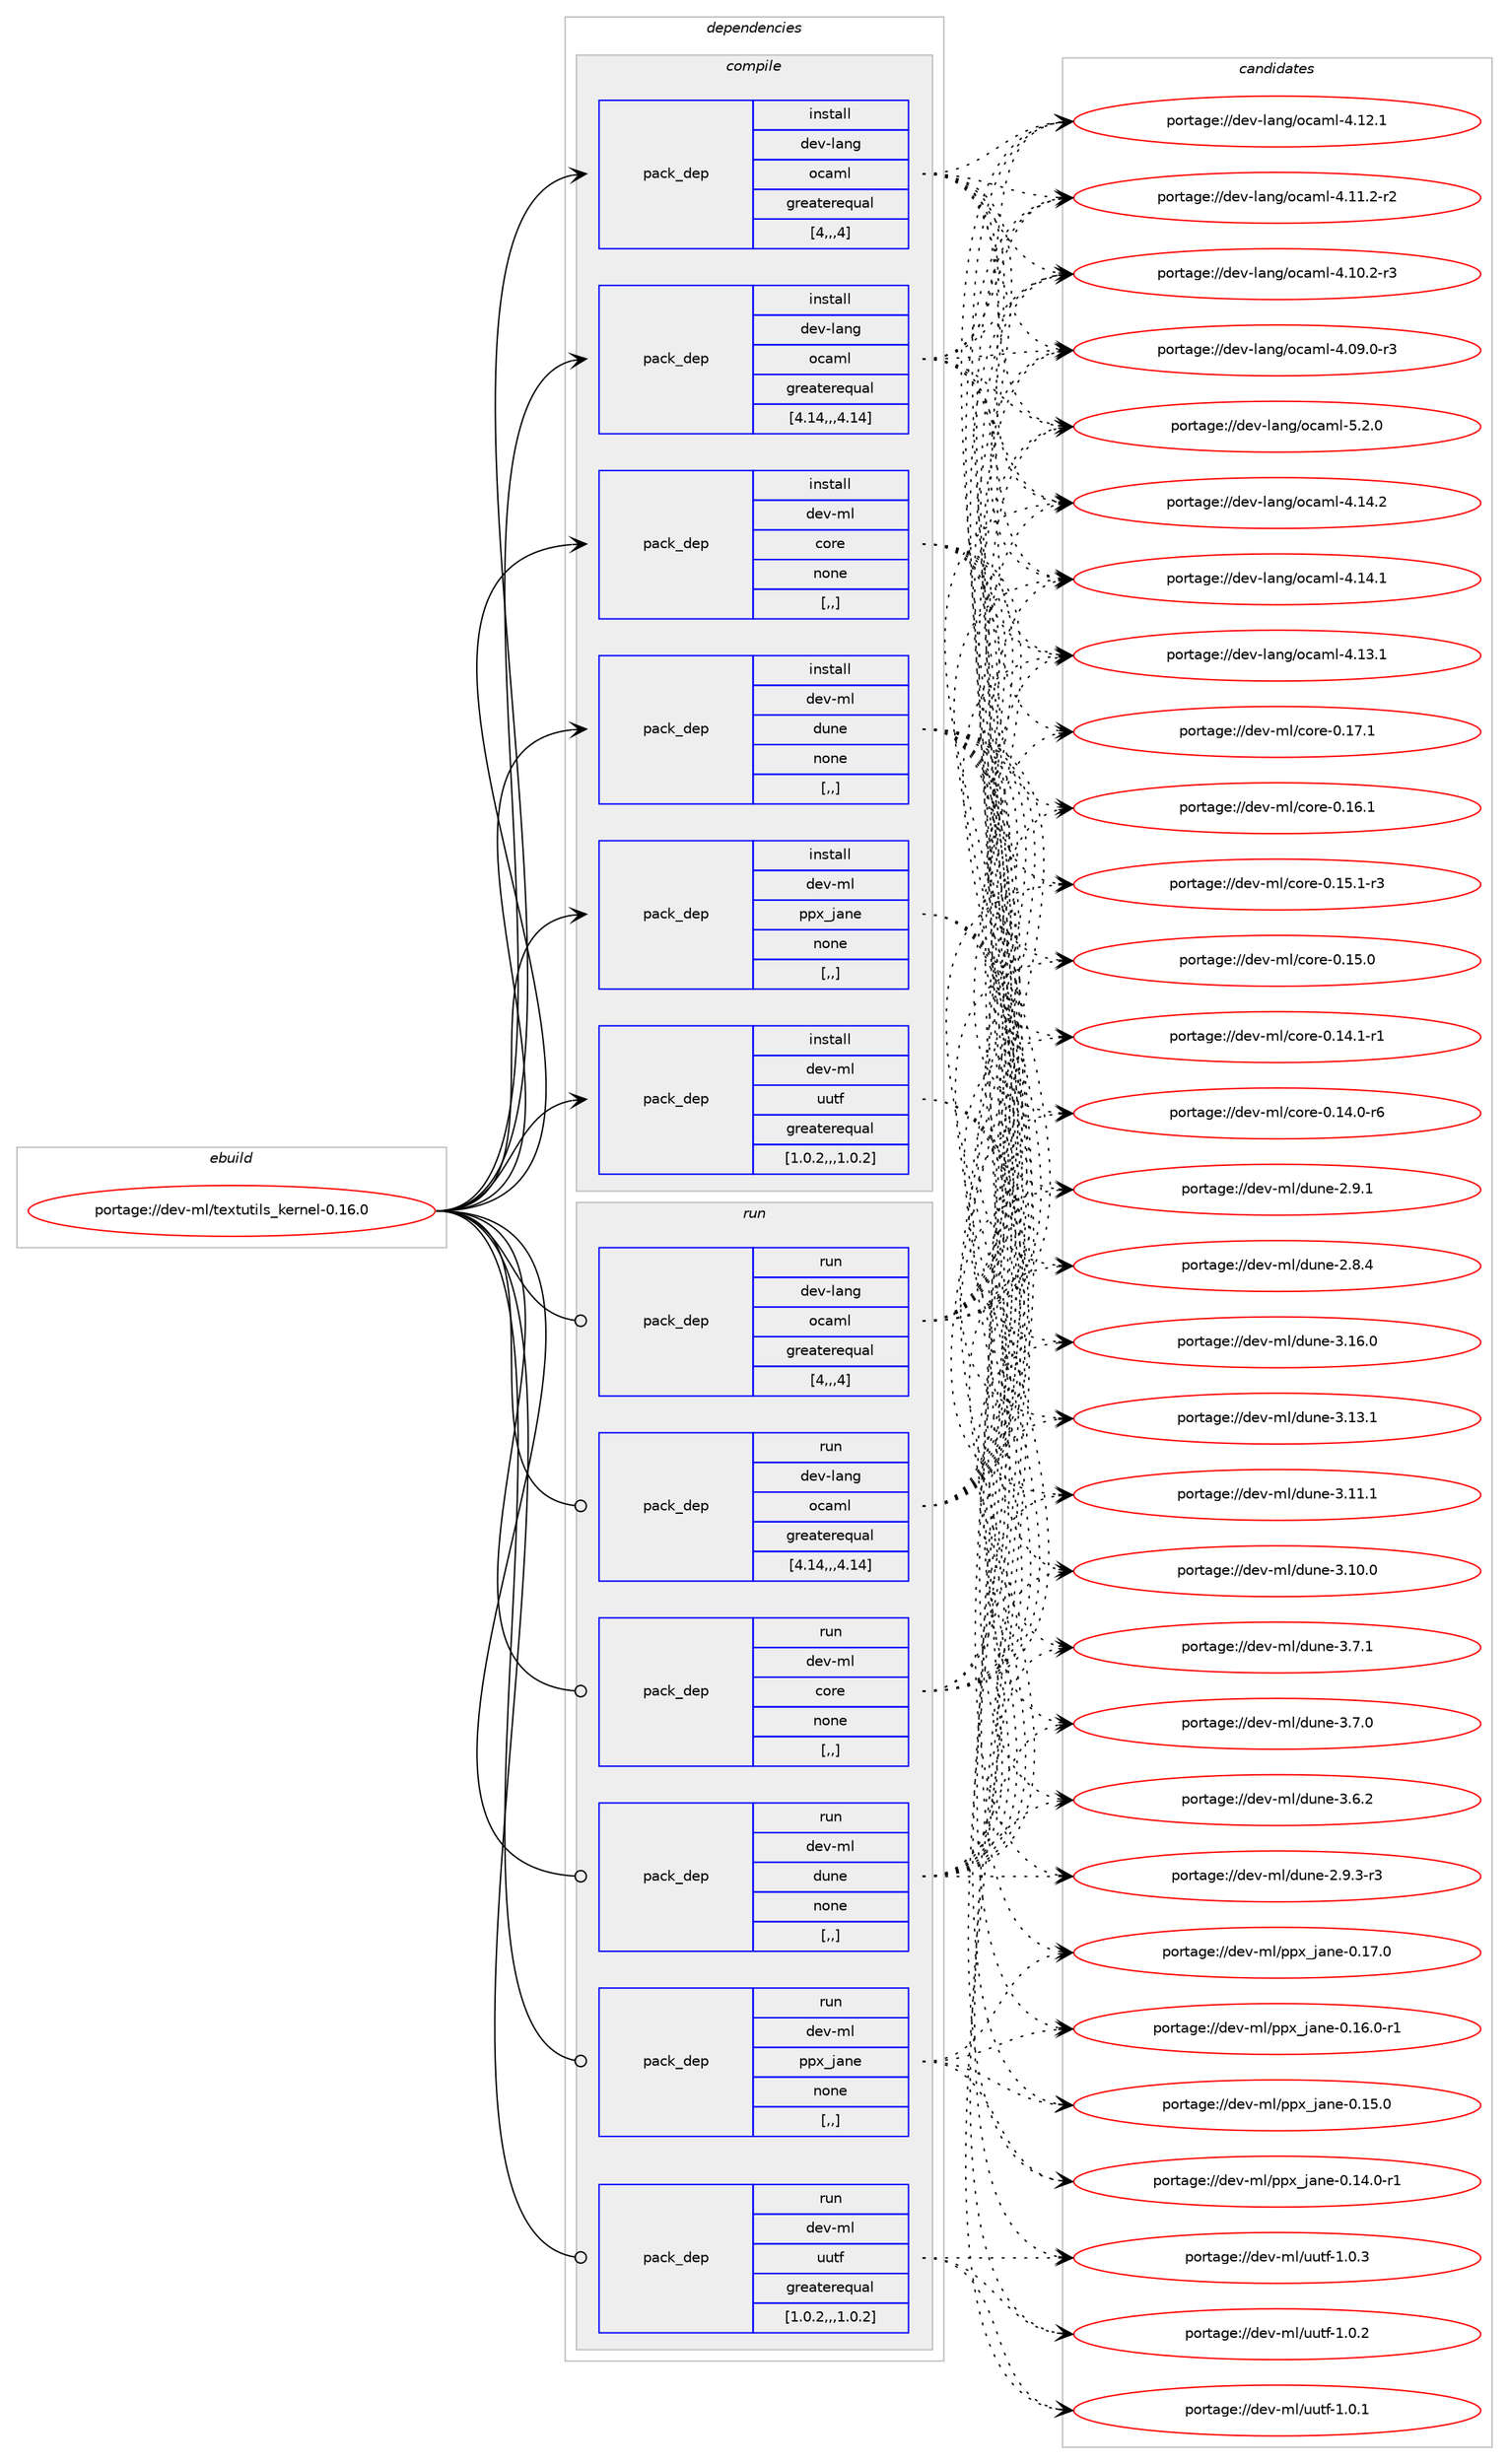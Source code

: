 digraph prolog {

# *************
# Graph options
# *************

newrank=true;
concentrate=true;
compound=true;
graph [rankdir=LR,fontname=Helvetica,fontsize=10,ranksep=1.5];#, ranksep=2.5, nodesep=0.2];
edge  [arrowhead=vee];
node  [fontname=Helvetica,fontsize=10];

# **********
# The ebuild
# **********

subgraph cluster_leftcol {
color=gray;
label=<<i>ebuild</i>>;
id [label="portage://dev-ml/textutils_kernel-0.16.0", color=red, width=4, href="../dev-ml/textutils_kernel-0.16.0.svg"];
}

# ****************
# The dependencies
# ****************

subgraph cluster_midcol {
color=gray;
label=<<i>dependencies</i>>;
subgraph cluster_compile {
fillcolor="#eeeeee";
style=filled;
label=<<i>compile</i>>;
subgraph pack94265 {
dependency125244 [label=<<TABLE BORDER="0" CELLBORDER="1" CELLSPACING="0" CELLPADDING="4" WIDTH="220"><TR><TD ROWSPAN="6" CELLPADDING="30">pack_dep</TD></TR><TR><TD WIDTH="110">install</TD></TR><TR><TD>dev-lang</TD></TR><TR><TD>ocaml</TD></TR><TR><TD>greaterequal</TD></TR><TR><TD>[4,,,4]</TD></TR></TABLE>>, shape=none, color=blue];
}
id:e -> dependency125244:w [weight=20,style="solid",arrowhead="vee"];
subgraph pack94266 {
dependency125245 [label=<<TABLE BORDER="0" CELLBORDER="1" CELLSPACING="0" CELLPADDING="4" WIDTH="220"><TR><TD ROWSPAN="6" CELLPADDING="30">pack_dep</TD></TR><TR><TD WIDTH="110">install</TD></TR><TR><TD>dev-lang</TD></TR><TR><TD>ocaml</TD></TR><TR><TD>greaterequal</TD></TR><TR><TD>[4.14,,,4.14]</TD></TR></TABLE>>, shape=none, color=blue];
}
id:e -> dependency125245:w [weight=20,style="solid",arrowhead="vee"];
subgraph pack94267 {
dependency125246 [label=<<TABLE BORDER="0" CELLBORDER="1" CELLSPACING="0" CELLPADDING="4" WIDTH="220"><TR><TD ROWSPAN="6" CELLPADDING="30">pack_dep</TD></TR><TR><TD WIDTH="110">install</TD></TR><TR><TD>dev-ml</TD></TR><TR><TD>core</TD></TR><TR><TD>none</TD></TR><TR><TD>[,,]</TD></TR></TABLE>>, shape=none, color=blue];
}
id:e -> dependency125246:w [weight=20,style="solid",arrowhead="vee"];
subgraph pack94268 {
dependency125247 [label=<<TABLE BORDER="0" CELLBORDER="1" CELLSPACING="0" CELLPADDING="4" WIDTH="220"><TR><TD ROWSPAN="6" CELLPADDING="30">pack_dep</TD></TR><TR><TD WIDTH="110">install</TD></TR><TR><TD>dev-ml</TD></TR><TR><TD>dune</TD></TR><TR><TD>none</TD></TR><TR><TD>[,,]</TD></TR></TABLE>>, shape=none, color=blue];
}
id:e -> dependency125247:w [weight=20,style="solid",arrowhead="vee"];
subgraph pack94269 {
dependency125248 [label=<<TABLE BORDER="0" CELLBORDER="1" CELLSPACING="0" CELLPADDING="4" WIDTH="220"><TR><TD ROWSPAN="6" CELLPADDING="30">pack_dep</TD></TR><TR><TD WIDTH="110">install</TD></TR><TR><TD>dev-ml</TD></TR><TR><TD>ppx_jane</TD></TR><TR><TD>none</TD></TR><TR><TD>[,,]</TD></TR></TABLE>>, shape=none, color=blue];
}
id:e -> dependency125248:w [weight=20,style="solid",arrowhead="vee"];
subgraph pack94270 {
dependency125249 [label=<<TABLE BORDER="0" CELLBORDER="1" CELLSPACING="0" CELLPADDING="4" WIDTH="220"><TR><TD ROWSPAN="6" CELLPADDING="30">pack_dep</TD></TR><TR><TD WIDTH="110">install</TD></TR><TR><TD>dev-ml</TD></TR><TR><TD>uutf</TD></TR><TR><TD>greaterequal</TD></TR><TR><TD>[1.0.2,,,1.0.2]</TD></TR></TABLE>>, shape=none, color=blue];
}
id:e -> dependency125249:w [weight=20,style="solid",arrowhead="vee"];
}
subgraph cluster_compileandrun {
fillcolor="#eeeeee";
style=filled;
label=<<i>compile and run</i>>;
}
subgraph cluster_run {
fillcolor="#eeeeee";
style=filled;
label=<<i>run</i>>;
subgraph pack94271 {
dependency125250 [label=<<TABLE BORDER="0" CELLBORDER="1" CELLSPACING="0" CELLPADDING="4" WIDTH="220"><TR><TD ROWSPAN="6" CELLPADDING="30">pack_dep</TD></TR><TR><TD WIDTH="110">run</TD></TR><TR><TD>dev-lang</TD></TR><TR><TD>ocaml</TD></TR><TR><TD>greaterequal</TD></TR><TR><TD>[4,,,4]</TD></TR></TABLE>>, shape=none, color=blue];
}
id:e -> dependency125250:w [weight=20,style="solid",arrowhead="odot"];
subgraph pack94272 {
dependency125251 [label=<<TABLE BORDER="0" CELLBORDER="1" CELLSPACING="0" CELLPADDING="4" WIDTH="220"><TR><TD ROWSPAN="6" CELLPADDING="30">pack_dep</TD></TR><TR><TD WIDTH="110">run</TD></TR><TR><TD>dev-lang</TD></TR><TR><TD>ocaml</TD></TR><TR><TD>greaterequal</TD></TR><TR><TD>[4.14,,,4.14]</TD></TR></TABLE>>, shape=none, color=blue];
}
id:e -> dependency125251:w [weight=20,style="solid",arrowhead="odot"];
subgraph pack94273 {
dependency125252 [label=<<TABLE BORDER="0" CELLBORDER="1" CELLSPACING="0" CELLPADDING="4" WIDTH="220"><TR><TD ROWSPAN="6" CELLPADDING="30">pack_dep</TD></TR><TR><TD WIDTH="110">run</TD></TR><TR><TD>dev-ml</TD></TR><TR><TD>core</TD></TR><TR><TD>none</TD></TR><TR><TD>[,,]</TD></TR></TABLE>>, shape=none, color=blue];
}
id:e -> dependency125252:w [weight=20,style="solid",arrowhead="odot"];
subgraph pack94274 {
dependency125253 [label=<<TABLE BORDER="0" CELLBORDER="1" CELLSPACING="0" CELLPADDING="4" WIDTH="220"><TR><TD ROWSPAN="6" CELLPADDING="30">pack_dep</TD></TR><TR><TD WIDTH="110">run</TD></TR><TR><TD>dev-ml</TD></TR><TR><TD>dune</TD></TR><TR><TD>none</TD></TR><TR><TD>[,,]</TD></TR></TABLE>>, shape=none, color=blue];
}
id:e -> dependency125253:w [weight=20,style="solid",arrowhead="odot"];
subgraph pack94275 {
dependency125254 [label=<<TABLE BORDER="0" CELLBORDER="1" CELLSPACING="0" CELLPADDING="4" WIDTH="220"><TR><TD ROWSPAN="6" CELLPADDING="30">pack_dep</TD></TR><TR><TD WIDTH="110">run</TD></TR><TR><TD>dev-ml</TD></TR><TR><TD>ppx_jane</TD></TR><TR><TD>none</TD></TR><TR><TD>[,,]</TD></TR></TABLE>>, shape=none, color=blue];
}
id:e -> dependency125254:w [weight=20,style="solid",arrowhead="odot"];
subgraph pack94276 {
dependency125255 [label=<<TABLE BORDER="0" CELLBORDER="1" CELLSPACING="0" CELLPADDING="4" WIDTH="220"><TR><TD ROWSPAN="6" CELLPADDING="30">pack_dep</TD></TR><TR><TD WIDTH="110">run</TD></TR><TR><TD>dev-ml</TD></TR><TR><TD>uutf</TD></TR><TR><TD>greaterequal</TD></TR><TR><TD>[1.0.2,,,1.0.2]</TD></TR></TABLE>>, shape=none, color=blue];
}
id:e -> dependency125255:w [weight=20,style="solid",arrowhead="odot"];
}
}

# **************
# The candidates
# **************

subgraph cluster_choices {
rank=same;
color=gray;
label=<<i>candidates</i>>;

subgraph choice94265 {
color=black;
nodesep=1;
choice1001011184510897110103471119997109108455346504648 [label="portage://dev-lang/ocaml-5.2.0", color=red, width=4,href="../dev-lang/ocaml-5.2.0.svg"];
choice100101118451089711010347111999710910845524649524650 [label="portage://dev-lang/ocaml-4.14.2", color=red, width=4,href="../dev-lang/ocaml-4.14.2.svg"];
choice100101118451089711010347111999710910845524649524649 [label="portage://dev-lang/ocaml-4.14.1", color=red, width=4,href="../dev-lang/ocaml-4.14.1.svg"];
choice100101118451089711010347111999710910845524649514649 [label="portage://dev-lang/ocaml-4.13.1", color=red, width=4,href="../dev-lang/ocaml-4.13.1.svg"];
choice100101118451089711010347111999710910845524649504649 [label="portage://dev-lang/ocaml-4.12.1", color=red, width=4,href="../dev-lang/ocaml-4.12.1.svg"];
choice1001011184510897110103471119997109108455246494946504511450 [label="portage://dev-lang/ocaml-4.11.2-r2", color=red, width=4,href="../dev-lang/ocaml-4.11.2-r2.svg"];
choice1001011184510897110103471119997109108455246494846504511451 [label="portage://dev-lang/ocaml-4.10.2-r3", color=red, width=4,href="../dev-lang/ocaml-4.10.2-r3.svg"];
choice1001011184510897110103471119997109108455246485746484511451 [label="portage://dev-lang/ocaml-4.09.0-r3", color=red, width=4,href="../dev-lang/ocaml-4.09.0-r3.svg"];
dependency125244:e -> choice1001011184510897110103471119997109108455346504648:w [style=dotted,weight="100"];
dependency125244:e -> choice100101118451089711010347111999710910845524649524650:w [style=dotted,weight="100"];
dependency125244:e -> choice100101118451089711010347111999710910845524649524649:w [style=dotted,weight="100"];
dependency125244:e -> choice100101118451089711010347111999710910845524649514649:w [style=dotted,weight="100"];
dependency125244:e -> choice100101118451089711010347111999710910845524649504649:w [style=dotted,weight="100"];
dependency125244:e -> choice1001011184510897110103471119997109108455246494946504511450:w [style=dotted,weight="100"];
dependency125244:e -> choice1001011184510897110103471119997109108455246494846504511451:w [style=dotted,weight="100"];
dependency125244:e -> choice1001011184510897110103471119997109108455246485746484511451:w [style=dotted,weight="100"];
}
subgraph choice94266 {
color=black;
nodesep=1;
choice1001011184510897110103471119997109108455346504648 [label="portage://dev-lang/ocaml-5.2.0", color=red, width=4,href="../dev-lang/ocaml-5.2.0.svg"];
choice100101118451089711010347111999710910845524649524650 [label="portage://dev-lang/ocaml-4.14.2", color=red, width=4,href="../dev-lang/ocaml-4.14.2.svg"];
choice100101118451089711010347111999710910845524649524649 [label="portage://dev-lang/ocaml-4.14.1", color=red, width=4,href="../dev-lang/ocaml-4.14.1.svg"];
choice100101118451089711010347111999710910845524649514649 [label="portage://dev-lang/ocaml-4.13.1", color=red, width=4,href="../dev-lang/ocaml-4.13.1.svg"];
choice100101118451089711010347111999710910845524649504649 [label="portage://dev-lang/ocaml-4.12.1", color=red, width=4,href="../dev-lang/ocaml-4.12.1.svg"];
choice1001011184510897110103471119997109108455246494946504511450 [label="portage://dev-lang/ocaml-4.11.2-r2", color=red, width=4,href="../dev-lang/ocaml-4.11.2-r2.svg"];
choice1001011184510897110103471119997109108455246494846504511451 [label="portage://dev-lang/ocaml-4.10.2-r3", color=red, width=4,href="../dev-lang/ocaml-4.10.2-r3.svg"];
choice1001011184510897110103471119997109108455246485746484511451 [label="portage://dev-lang/ocaml-4.09.0-r3", color=red, width=4,href="../dev-lang/ocaml-4.09.0-r3.svg"];
dependency125245:e -> choice1001011184510897110103471119997109108455346504648:w [style=dotted,weight="100"];
dependency125245:e -> choice100101118451089711010347111999710910845524649524650:w [style=dotted,weight="100"];
dependency125245:e -> choice100101118451089711010347111999710910845524649524649:w [style=dotted,weight="100"];
dependency125245:e -> choice100101118451089711010347111999710910845524649514649:w [style=dotted,weight="100"];
dependency125245:e -> choice100101118451089711010347111999710910845524649504649:w [style=dotted,weight="100"];
dependency125245:e -> choice1001011184510897110103471119997109108455246494946504511450:w [style=dotted,weight="100"];
dependency125245:e -> choice1001011184510897110103471119997109108455246494846504511451:w [style=dotted,weight="100"];
dependency125245:e -> choice1001011184510897110103471119997109108455246485746484511451:w [style=dotted,weight="100"];
}
subgraph choice94267 {
color=black;
nodesep=1;
choice10010111845109108479911111410145484649554649 [label="portage://dev-ml/core-0.17.1", color=red, width=4,href="../dev-ml/core-0.17.1.svg"];
choice10010111845109108479911111410145484649544649 [label="portage://dev-ml/core-0.16.1", color=red, width=4,href="../dev-ml/core-0.16.1.svg"];
choice100101118451091084799111114101454846495346494511451 [label="portage://dev-ml/core-0.15.1-r3", color=red, width=4,href="../dev-ml/core-0.15.1-r3.svg"];
choice10010111845109108479911111410145484649534648 [label="portage://dev-ml/core-0.15.0", color=red, width=4,href="../dev-ml/core-0.15.0.svg"];
choice100101118451091084799111114101454846495246494511449 [label="portage://dev-ml/core-0.14.1-r1", color=red, width=4,href="../dev-ml/core-0.14.1-r1.svg"];
choice100101118451091084799111114101454846495246484511454 [label="portage://dev-ml/core-0.14.0-r6", color=red, width=4,href="../dev-ml/core-0.14.0-r6.svg"];
dependency125246:e -> choice10010111845109108479911111410145484649554649:w [style=dotted,weight="100"];
dependency125246:e -> choice10010111845109108479911111410145484649544649:w [style=dotted,weight="100"];
dependency125246:e -> choice100101118451091084799111114101454846495346494511451:w [style=dotted,weight="100"];
dependency125246:e -> choice10010111845109108479911111410145484649534648:w [style=dotted,weight="100"];
dependency125246:e -> choice100101118451091084799111114101454846495246494511449:w [style=dotted,weight="100"];
dependency125246:e -> choice100101118451091084799111114101454846495246484511454:w [style=dotted,weight="100"];
}
subgraph choice94268 {
color=black;
nodesep=1;
choice100101118451091084710011711010145514649544648 [label="portage://dev-ml/dune-3.16.0", color=red, width=4,href="../dev-ml/dune-3.16.0.svg"];
choice100101118451091084710011711010145514649514649 [label="portage://dev-ml/dune-3.13.1", color=red, width=4,href="../dev-ml/dune-3.13.1.svg"];
choice100101118451091084710011711010145514649494649 [label="portage://dev-ml/dune-3.11.1", color=red, width=4,href="../dev-ml/dune-3.11.1.svg"];
choice100101118451091084710011711010145514649484648 [label="portage://dev-ml/dune-3.10.0", color=red, width=4,href="../dev-ml/dune-3.10.0.svg"];
choice1001011184510910847100117110101455146554649 [label="portage://dev-ml/dune-3.7.1", color=red, width=4,href="../dev-ml/dune-3.7.1.svg"];
choice1001011184510910847100117110101455146554648 [label="portage://dev-ml/dune-3.7.0", color=red, width=4,href="../dev-ml/dune-3.7.0.svg"];
choice1001011184510910847100117110101455146544650 [label="portage://dev-ml/dune-3.6.2", color=red, width=4,href="../dev-ml/dune-3.6.2.svg"];
choice10010111845109108471001171101014550465746514511451 [label="portage://dev-ml/dune-2.9.3-r3", color=red, width=4,href="../dev-ml/dune-2.9.3-r3.svg"];
choice1001011184510910847100117110101455046574649 [label="portage://dev-ml/dune-2.9.1", color=red, width=4,href="../dev-ml/dune-2.9.1.svg"];
choice1001011184510910847100117110101455046564652 [label="portage://dev-ml/dune-2.8.4", color=red, width=4,href="../dev-ml/dune-2.8.4.svg"];
dependency125247:e -> choice100101118451091084710011711010145514649544648:w [style=dotted,weight="100"];
dependency125247:e -> choice100101118451091084710011711010145514649514649:w [style=dotted,weight="100"];
dependency125247:e -> choice100101118451091084710011711010145514649494649:w [style=dotted,weight="100"];
dependency125247:e -> choice100101118451091084710011711010145514649484648:w [style=dotted,weight="100"];
dependency125247:e -> choice1001011184510910847100117110101455146554649:w [style=dotted,weight="100"];
dependency125247:e -> choice1001011184510910847100117110101455146554648:w [style=dotted,weight="100"];
dependency125247:e -> choice1001011184510910847100117110101455146544650:w [style=dotted,weight="100"];
dependency125247:e -> choice10010111845109108471001171101014550465746514511451:w [style=dotted,weight="100"];
dependency125247:e -> choice1001011184510910847100117110101455046574649:w [style=dotted,weight="100"];
dependency125247:e -> choice1001011184510910847100117110101455046564652:w [style=dotted,weight="100"];
}
subgraph choice94269 {
color=black;
nodesep=1;
choice1001011184510910847112112120951069711010145484649554648 [label="portage://dev-ml/ppx_jane-0.17.0", color=red, width=4,href="../dev-ml/ppx_jane-0.17.0.svg"];
choice10010111845109108471121121209510697110101454846495446484511449 [label="portage://dev-ml/ppx_jane-0.16.0-r1", color=red, width=4,href="../dev-ml/ppx_jane-0.16.0-r1.svg"];
choice1001011184510910847112112120951069711010145484649534648 [label="portage://dev-ml/ppx_jane-0.15.0", color=red, width=4,href="../dev-ml/ppx_jane-0.15.0.svg"];
choice10010111845109108471121121209510697110101454846495246484511449 [label="portage://dev-ml/ppx_jane-0.14.0-r1", color=red, width=4,href="../dev-ml/ppx_jane-0.14.0-r1.svg"];
dependency125248:e -> choice1001011184510910847112112120951069711010145484649554648:w [style=dotted,weight="100"];
dependency125248:e -> choice10010111845109108471121121209510697110101454846495446484511449:w [style=dotted,weight="100"];
dependency125248:e -> choice1001011184510910847112112120951069711010145484649534648:w [style=dotted,weight="100"];
dependency125248:e -> choice10010111845109108471121121209510697110101454846495246484511449:w [style=dotted,weight="100"];
}
subgraph choice94270 {
color=black;
nodesep=1;
choice1001011184510910847117117116102454946484651 [label="portage://dev-ml/uutf-1.0.3", color=red, width=4,href="../dev-ml/uutf-1.0.3.svg"];
choice1001011184510910847117117116102454946484650 [label="portage://dev-ml/uutf-1.0.2", color=red, width=4,href="../dev-ml/uutf-1.0.2.svg"];
choice1001011184510910847117117116102454946484649 [label="portage://dev-ml/uutf-1.0.1", color=red, width=4,href="../dev-ml/uutf-1.0.1.svg"];
dependency125249:e -> choice1001011184510910847117117116102454946484651:w [style=dotted,weight="100"];
dependency125249:e -> choice1001011184510910847117117116102454946484650:w [style=dotted,weight="100"];
dependency125249:e -> choice1001011184510910847117117116102454946484649:w [style=dotted,weight="100"];
}
subgraph choice94271 {
color=black;
nodesep=1;
choice1001011184510897110103471119997109108455346504648 [label="portage://dev-lang/ocaml-5.2.0", color=red, width=4,href="../dev-lang/ocaml-5.2.0.svg"];
choice100101118451089711010347111999710910845524649524650 [label="portage://dev-lang/ocaml-4.14.2", color=red, width=4,href="../dev-lang/ocaml-4.14.2.svg"];
choice100101118451089711010347111999710910845524649524649 [label="portage://dev-lang/ocaml-4.14.1", color=red, width=4,href="../dev-lang/ocaml-4.14.1.svg"];
choice100101118451089711010347111999710910845524649514649 [label="portage://dev-lang/ocaml-4.13.1", color=red, width=4,href="../dev-lang/ocaml-4.13.1.svg"];
choice100101118451089711010347111999710910845524649504649 [label="portage://dev-lang/ocaml-4.12.1", color=red, width=4,href="../dev-lang/ocaml-4.12.1.svg"];
choice1001011184510897110103471119997109108455246494946504511450 [label="portage://dev-lang/ocaml-4.11.2-r2", color=red, width=4,href="../dev-lang/ocaml-4.11.2-r2.svg"];
choice1001011184510897110103471119997109108455246494846504511451 [label="portage://dev-lang/ocaml-4.10.2-r3", color=red, width=4,href="../dev-lang/ocaml-4.10.2-r3.svg"];
choice1001011184510897110103471119997109108455246485746484511451 [label="portage://dev-lang/ocaml-4.09.0-r3", color=red, width=4,href="../dev-lang/ocaml-4.09.0-r3.svg"];
dependency125250:e -> choice1001011184510897110103471119997109108455346504648:w [style=dotted,weight="100"];
dependency125250:e -> choice100101118451089711010347111999710910845524649524650:w [style=dotted,weight="100"];
dependency125250:e -> choice100101118451089711010347111999710910845524649524649:w [style=dotted,weight="100"];
dependency125250:e -> choice100101118451089711010347111999710910845524649514649:w [style=dotted,weight="100"];
dependency125250:e -> choice100101118451089711010347111999710910845524649504649:w [style=dotted,weight="100"];
dependency125250:e -> choice1001011184510897110103471119997109108455246494946504511450:w [style=dotted,weight="100"];
dependency125250:e -> choice1001011184510897110103471119997109108455246494846504511451:w [style=dotted,weight="100"];
dependency125250:e -> choice1001011184510897110103471119997109108455246485746484511451:w [style=dotted,weight="100"];
}
subgraph choice94272 {
color=black;
nodesep=1;
choice1001011184510897110103471119997109108455346504648 [label="portage://dev-lang/ocaml-5.2.0", color=red, width=4,href="../dev-lang/ocaml-5.2.0.svg"];
choice100101118451089711010347111999710910845524649524650 [label="portage://dev-lang/ocaml-4.14.2", color=red, width=4,href="../dev-lang/ocaml-4.14.2.svg"];
choice100101118451089711010347111999710910845524649524649 [label="portage://dev-lang/ocaml-4.14.1", color=red, width=4,href="../dev-lang/ocaml-4.14.1.svg"];
choice100101118451089711010347111999710910845524649514649 [label="portage://dev-lang/ocaml-4.13.1", color=red, width=4,href="../dev-lang/ocaml-4.13.1.svg"];
choice100101118451089711010347111999710910845524649504649 [label="portage://dev-lang/ocaml-4.12.1", color=red, width=4,href="../dev-lang/ocaml-4.12.1.svg"];
choice1001011184510897110103471119997109108455246494946504511450 [label="portage://dev-lang/ocaml-4.11.2-r2", color=red, width=4,href="../dev-lang/ocaml-4.11.2-r2.svg"];
choice1001011184510897110103471119997109108455246494846504511451 [label="portage://dev-lang/ocaml-4.10.2-r3", color=red, width=4,href="../dev-lang/ocaml-4.10.2-r3.svg"];
choice1001011184510897110103471119997109108455246485746484511451 [label="portage://dev-lang/ocaml-4.09.0-r3", color=red, width=4,href="../dev-lang/ocaml-4.09.0-r3.svg"];
dependency125251:e -> choice1001011184510897110103471119997109108455346504648:w [style=dotted,weight="100"];
dependency125251:e -> choice100101118451089711010347111999710910845524649524650:w [style=dotted,weight="100"];
dependency125251:e -> choice100101118451089711010347111999710910845524649524649:w [style=dotted,weight="100"];
dependency125251:e -> choice100101118451089711010347111999710910845524649514649:w [style=dotted,weight="100"];
dependency125251:e -> choice100101118451089711010347111999710910845524649504649:w [style=dotted,weight="100"];
dependency125251:e -> choice1001011184510897110103471119997109108455246494946504511450:w [style=dotted,weight="100"];
dependency125251:e -> choice1001011184510897110103471119997109108455246494846504511451:w [style=dotted,weight="100"];
dependency125251:e -> choice1001011184510897110103471119997109108455246485746484511451:w [style=dotted,weight="100"];
}
subgraph choice94273 {
color=black;
nodesep=1;
choice10010111845109108479911111410145484649554649 [label="portage://dev-ml/core-0.17.1", color=red, width=4,href="../dev-ml/core-0.17.1.svg"];
choice10010111845109108479911111410145484649544649 [label="portage://dev-ml/core-0.16.1", color=red, width=4,href="../dev-ml/core-0.16.1.svg"];
choice100101118451091084799111114101454846495346494511451 [label="portage://dev-ml/core-0.15.1-r3", color=red, width=4,href="../dev-ml/core-0.15.1-r3.svg"];
choice10010111845109108479911111410145484649534648 [label="portage://dev-ml/core-0.15.0", color=red, width=4,href="../dev-ml/core-0.15.0.svg"];
choice100101118451091084799111114101454846495246494511449 [label="portage://dev-ml/core-0.14.1-r1", color=red, width=4,href="../dev-ml/core-0.14.1-r1.svg"];
choice100101118451091084799111114101454846495246484511454 [label="portage://dev-ml/core-0.14.0-r6", color=red, width=4,href="../dev-ml/core-0.14.0-r6.svg"];
dependency125252:e -> choice10010111845109108479911111410145484649554649:w [style=dotted,weight="100"];
dependency125252:e -> choice10010111845109108479911111410145484649544649:w [style=dotted,weight="100"];
dependency125252:e -> choice100101118451091084799111114101454846495346494511451:w [style=dotted,weight="100"];
dependency125252:e -> choice10010111845109108479911111410145484649534648:w [style=dotted,weight="100"];
dependency125252:e -> choice100101118451091084799111114101454846495246494511449:w [style=dotted,weight="100"];
dependency125252:e -> choice100101118451091084799111114101454846495246484511454:w [style=dotted,weight="100"];
}
subgraph choice94274 {
color=black;
nodesep=1;
choice100101118451091084710011711010145514649544648 [label="portage://dev-ml/dune-3.16.0", color=red, width=4,href="../dev-ml/dune-3.16.0.svg"];
choice100101118451091084710011711010145514649514649 [label="portage://dev-ml/dune-3.13.1", color=red, width=4,href="../dev-ml/dune-3.13.1.svg"];
choice100101118451091084710011711010145514649494649 [label="portage://dev-ml/dune-3.11.1", color=red, width=4,href="../dev-ml/dune-3.11.1.svg"];
choice100101118451091084710011711010145514649484648 [label="portage://dev-ml/dune-3.10.0", color=red, width=4,href="../dev-ml/dune-3.10.0.svg"];
choice1001011184510910847100117110101455146554649 [label="portage://dev-ml/dune-3.7.1", color=red, width=4,href="../dev-ml/dune-3.7.1.svg"];
choice1001011184510910847100117110101455146554648 [label="portage://dev-ml/dune-3.7.0", color=red, width=4,href="../dev-ml/dune-3.7.0.svg"];
choice1001011184510910847100117110101455146544650 [label="portage://dev-ml/dune-3.6.2", color=red, width=4,href="../dev-ml/dune-3.6.2.svg"];
choice10010111845109108471001171101014550465746514511451 [label="portage://dev-ml/dune-2.9.3-r3", color=red, width=4,href="../dev-ml/dune-2.9.3-r3.svg"];
choice1001011184510910847100117110101455046574649 [label="portage://dev-ml/dune-2.9.1", color=red, width=4,href="../dev-ml/dune-2.9.1.svg"];
choice1001011184510910847100117110101455046564652 [label="portage://dev-ml/dune-2.8.4", color=red, width=4,href="../dev-ml/dune-2.8.4.svg"];
dependency125253:e -> choice100101118451091084710011711010145514649544648:w [style=dotted,weight="100"];
dependency125253:e -> choice100101118451091084710011711010145514649514649:w [style=dotted,weight="100"];
dependency125253:e -> choice100101118451091084710011711010145514649494649:w [style=dotted,weight="100"];
dependency125253:e -> choice100101118451091084710011711010145514649484648:w [style=dotted,weight="100"];
dependency125253:e -> choice1001011184510910847100117110101455146554649:w [style=dotted,weight="100"];
dependency125253:e -> choice1001011184510910847100117110101455146554648:w [style=dotted,weight="100"];
dependency125253:e -> choice1001011184510910847100117110101455146544650:w [style=dotted,weight="100"];
dependency125253:e -> choice10010111845109108471001171101014550465746514511451:w [style=dotted,weight="100"];
dependency125253:e -> choice1001011184510910847100117110101455046574649:w [style=dotted,weight="100"];
dependency125253:e -> choice1001011184510910847100117110101455046564652:w [style=dotted,weight="100"];
}
subgraph choice94275 {
color=black;
nodesep=1;
choice1001011184510910847112112120951069711010145484649554648 [label="portage://dev-ml/ppx_jane-0.17.0", color=red, width=4,href="../dev-ml/ppx_jane-0.17.0.svg"];
choice10010111845109108471121121209510697110101454846495446484511449 [label="portage://dev-ml/ppx_jane-0.16.0-r1", color=red, width=4,href="../dev-ml/ppx_jane-0.16.0-r1.svg"];
choice1001011184510910847112112120951069711010145484649534648 [label="portage://dev-ml/ppx_jane-0.15.0", color=red, width=4,href="../dev-ml/ppx_jane-0.15.0.svg"];
choice10010111845109108471121121209510697110101454846495246484511449 [label="portage://dev-ml/ppx_jane-0.14.0-r1", color=red, width=4,href="../dev-ml/ppx_jane-0.14.0-r1.svg"];
dependency125254:e -> choice1001011184510910847112112120951069711010145484649554648:w [style=dotted,weight="100"];
dependency125254:e -> choice10010111845109108471121121209510697110101454846495446484511449:w [style=dotted,weight="100"];
dependency125254:e -> choice1001011184510910847112112120951069711010145484649534648:w [style=dotted,weight="100"];
dependency125254:e -> choice10010111845109108471121121209510697110101454846495246484511449:w [style=dotted,weight="100"];
}
subgraph choice94276 {
color=black;
nodesep=1;
choice1001011184510910847117117116102454946484651 [label="portage://dev-ml/uutf-1.0.3", color=red, width=4,href="../dev-ml/uutf-1.0.3.svg"];
choice1001011184510910847117117116102454946484650 [label="portage://dev-ml/uutf-1.0.2", color=red, width=4,href="../dev-ml/uutf-1.0.2.svg"];
choice1001011184510910847117117116102454946484649 [label="portage://dev-ml/uutf-1.0.1", color=red, width=4,href="../dev-ml/uutf-1.0.1.svg"];
dependency125255:e -> choice1001011184510910847117117116102454946484651:w [style=dotted,weight="100"];
dependency125255:e -> choice1001011184510910847117117116102454946484650:w [style=dotted,weight="100"];
dependency125255:e -> choice1001011184510910847117117116102454946484649:w [style=dotted,weight="100"];
}
}

}
